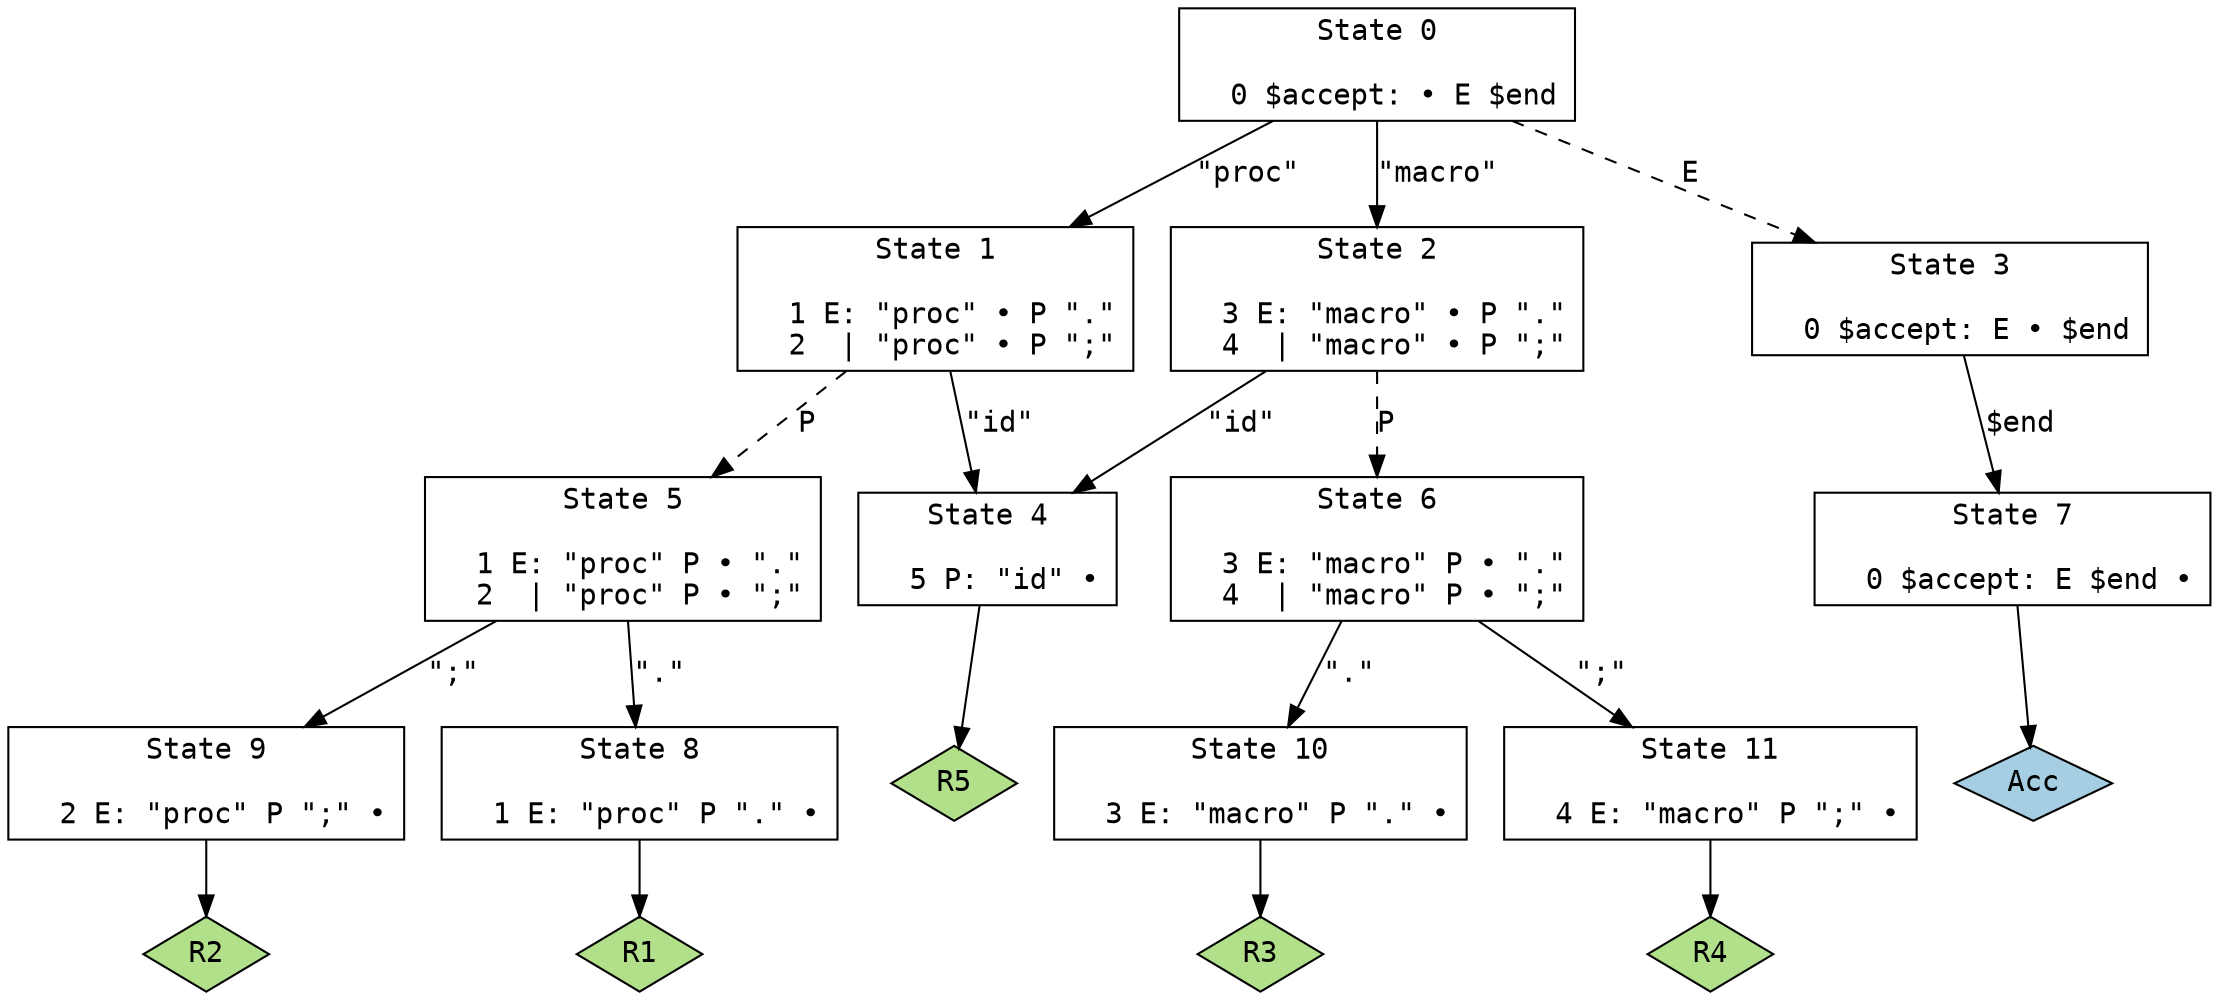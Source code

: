 // Generated by GNU Bison 3.7.6.
// Report bugs to <bug-bison@gnu.org>.
// Home page: <https://www.gnu.org/software/bison/>.

digraph "input.y"
{
  node [fontname = courier, shape = box, colorscheme = paired6]
  edge [fontname = courier]

  0 [label="State 0\n\l  0 $accept: • E $end\l"]
  0 -> 1 [style=solid label="\"proc\""]
  0 -> 2 [style=solid label="\"macro\""]
  0 -> 3 [style=dashed label="E"]
  1 [label="State 1\n\l  1 E: \"proc\" • P \".\"\l  2  | \"proc\" • P \";\"\l"]
  1 -> 4 [style=solid label="\"id\""]
  1 -> 5 [style=dashed label="P"]
  2 [label="State 2\n\l  3 E: \"macro\" • P \".\"\l  4  | \"macro\" • P \";\"\l"]
  2 -> 4 [style=solid label="\"id\""]
  2 -> 6 [style=dashed label="P"]
  3 [label="State 3\n\l  0 $accept: E • $end\l"]
  3 -> 7 [style=solid label="$end"]
  4 [label="State 4\n\l  5 P: \"id\" •\l"]
  4 -> "4R5" [style=solid]
 "4R5" [label="R5", fillcolor=3, shape=diamond, style=filled]
  5 [label="State 5\n\l  1 E: \"proc\" P • \".\"\l  2  | \"proc\" P • \";\"\l"]
  5 -> 8 [style=solid label="\".\""]
  5 -> 9 [style=solid label="\";\""]
  6 [label="State 6\n\l  3 E: \"macro\" P • \".\"\l  4  | \"macro\" P • \";\"\l"]
  6 -> 10 [style=solid label="\".\""]
  6 -> 11 [style=solid label="\";\""]
  7 [label="State 7\n\l  0 $accept: E $end •\l"]
  7 -> "7R0" [style=solid]
 "7R0" [label="Acc", fillcolor=1, shape=diamond, style=filled]
  8 [label="State 8\n\l  1 E: \"proc\" P \".\" •\l"]
  8 -> "8R1" [style=solid]
 "8R1" [label="R1", fillcolor=3, shape=diamond, style=filled]
  9 [label="State 9\n\l  2 E: \"proc\" P \";\" •\l"]
  9 -> "9R2" [style=solid]
 "9R2" [label="R2", fillcolor=3, shape=diamond, style=filled]
  10 [label="State 10\n\l  3 E: \"macro\" P \".\" •\l"]
  10 -> "10R3" [style=solid]
 "10R3" [label="R3", fillcolor=3, shape=diamond, style=filled]
  11 [label="State 11\n\l  4 E: \"macro\" P \";\" •\l"]
  11 -> "11R4" [style=solid]
 "11R4" [label="R4", fillcolor=3, shape=diamond, style=filled]
}
